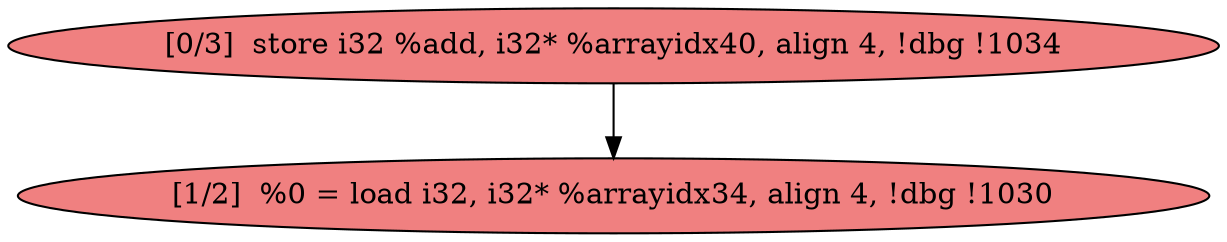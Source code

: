 
digraph G {


node35 [fillcolor=lightcoral,label="[1/2]  %0 = load i32, i32* %arrayidx34, align 4, !dbg !1030",shape=ellipse,style=filled ]
node34 [fillcolor=lightcoral,label="[0/3]  store i32 %add, i32* %arrayidx40, align 4, !dbg !1034",shape=ellipse,style=filled ]

node34->node35 [ ]


}
